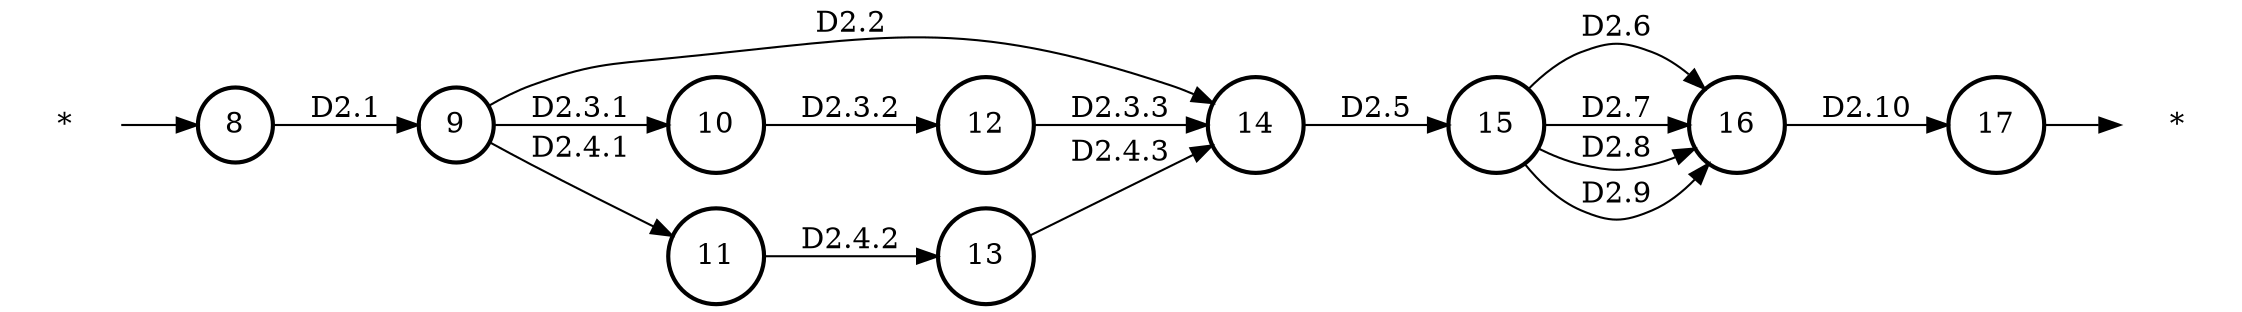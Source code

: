 digraph grafo_inicial {
	rankdir = LR;
	ast1 [label = "*", shape=plaintext]
	ast2 [label = "*", shape=plaintext]
	node [shape = circle style=bold];
	ast1 -> 8;
	8 -> 9 [label = "D2.1"];
	9 -> 14 [label = "D2.2"];
	9 -> 10 [label = "D2.3.1"];
	10 -> 12 [label = "D2.3.2"];
	12 -> 14 [label = "D2.3.3"];
	9 -> 11 [label = "D2.4.1"];
	11 -> 13 [label = "D2.4.2"];
	13 -> 14 [label = "D2.4.3"];
	14 -> 15 [label = "D2.5"];
	15 -> 16 [label = "D2.6"];
	15 -> 16 [label = "D2.7"];
	15 -> 16 [label = "D2.8"];
	15 -> 16 [label = "D2.9"];
	16 -> 17 [label = "D2.10"];
	17 -> ast2;
}
